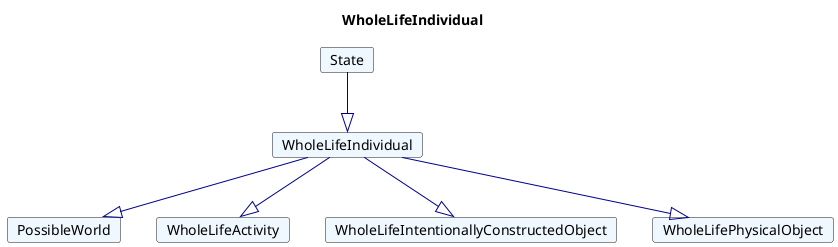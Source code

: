 @startuml
Title WholeLifeIndividual 

Card WholeLifeIndividual #F0F8FF [
WholeLifeIndividual
]
Card State #F0F8FF [
State
]
State --|> WholeLifeIndividual  #00008B 
Card PossibleWorld #F0F8FF [
PossibleWorld
]
WholeLifeIndividual --|> PossibleWorld  #00008B 
Card WholeLifeActivity #F0F8FF [
WholeLifeActivity
]
WholeLifeIndividual --|> WholeLifeActivity  #00008B 
Card WholeLifeIntentionallyConstructedObject #F0F8FF [
WholeLifeIntentionallyConstructedObject
]
WholeLifeIndividual --|> WholeLifeIntentionallyConstructedObject  #00008B 
Card WholeLifePhysicalObject #F0F8FF [
WholeLifePhysicalObject
]
WholeLifeIndividual --|> WholeLifePhysicalObject  #00008B 
@enduml
